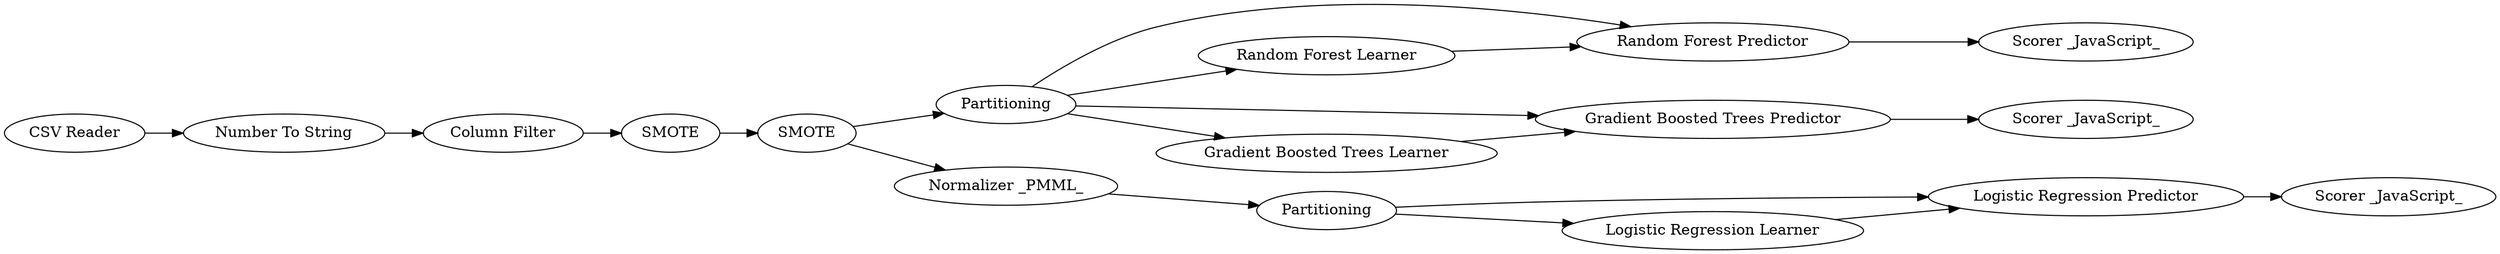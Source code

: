 digraph {
	343 -> 18
	335 -> 343
	340 -> 344
	18 -> 19
	294 -> 322
	323 -> 335
	338 -> 322
	335 -> 316
	17 -> 18
	343 -> 17
	341 -> 334
	343 -> 339
	316 -> 294
	322 -> 345
	339 -> 340
	334 -> 323
	1 -> 341
	343 -> 340
	294 -> 338
	334 [label="Column Filter"]
	339 [label="Gradient Boosted Trees Learner"]
	341 [label="Number To String"]
	1 [label="CSV Reader"]
	294 [label=Partitioning]
	335 [label=SMOTE]
	322 [label="Logistic Regression Predictor"]
	316 [label="Normalizer _PMML_"]
	343 [label=Partitioning]
	18 [label="Random Forest Predictor"]
	323 [label=SMOTE]
	338 [label="Logistic Regression Learner"]
	344 [label="Scorer _JavaScript_"]
	345 [label="Scorer _JavaScript_"]
	17 [label="Random Forest Learner"]
	19 [label="Scorer _JavaScript_"]
	340 [label="Gradient Boosted Trees Predictor"]
	rankdir=LR
}
